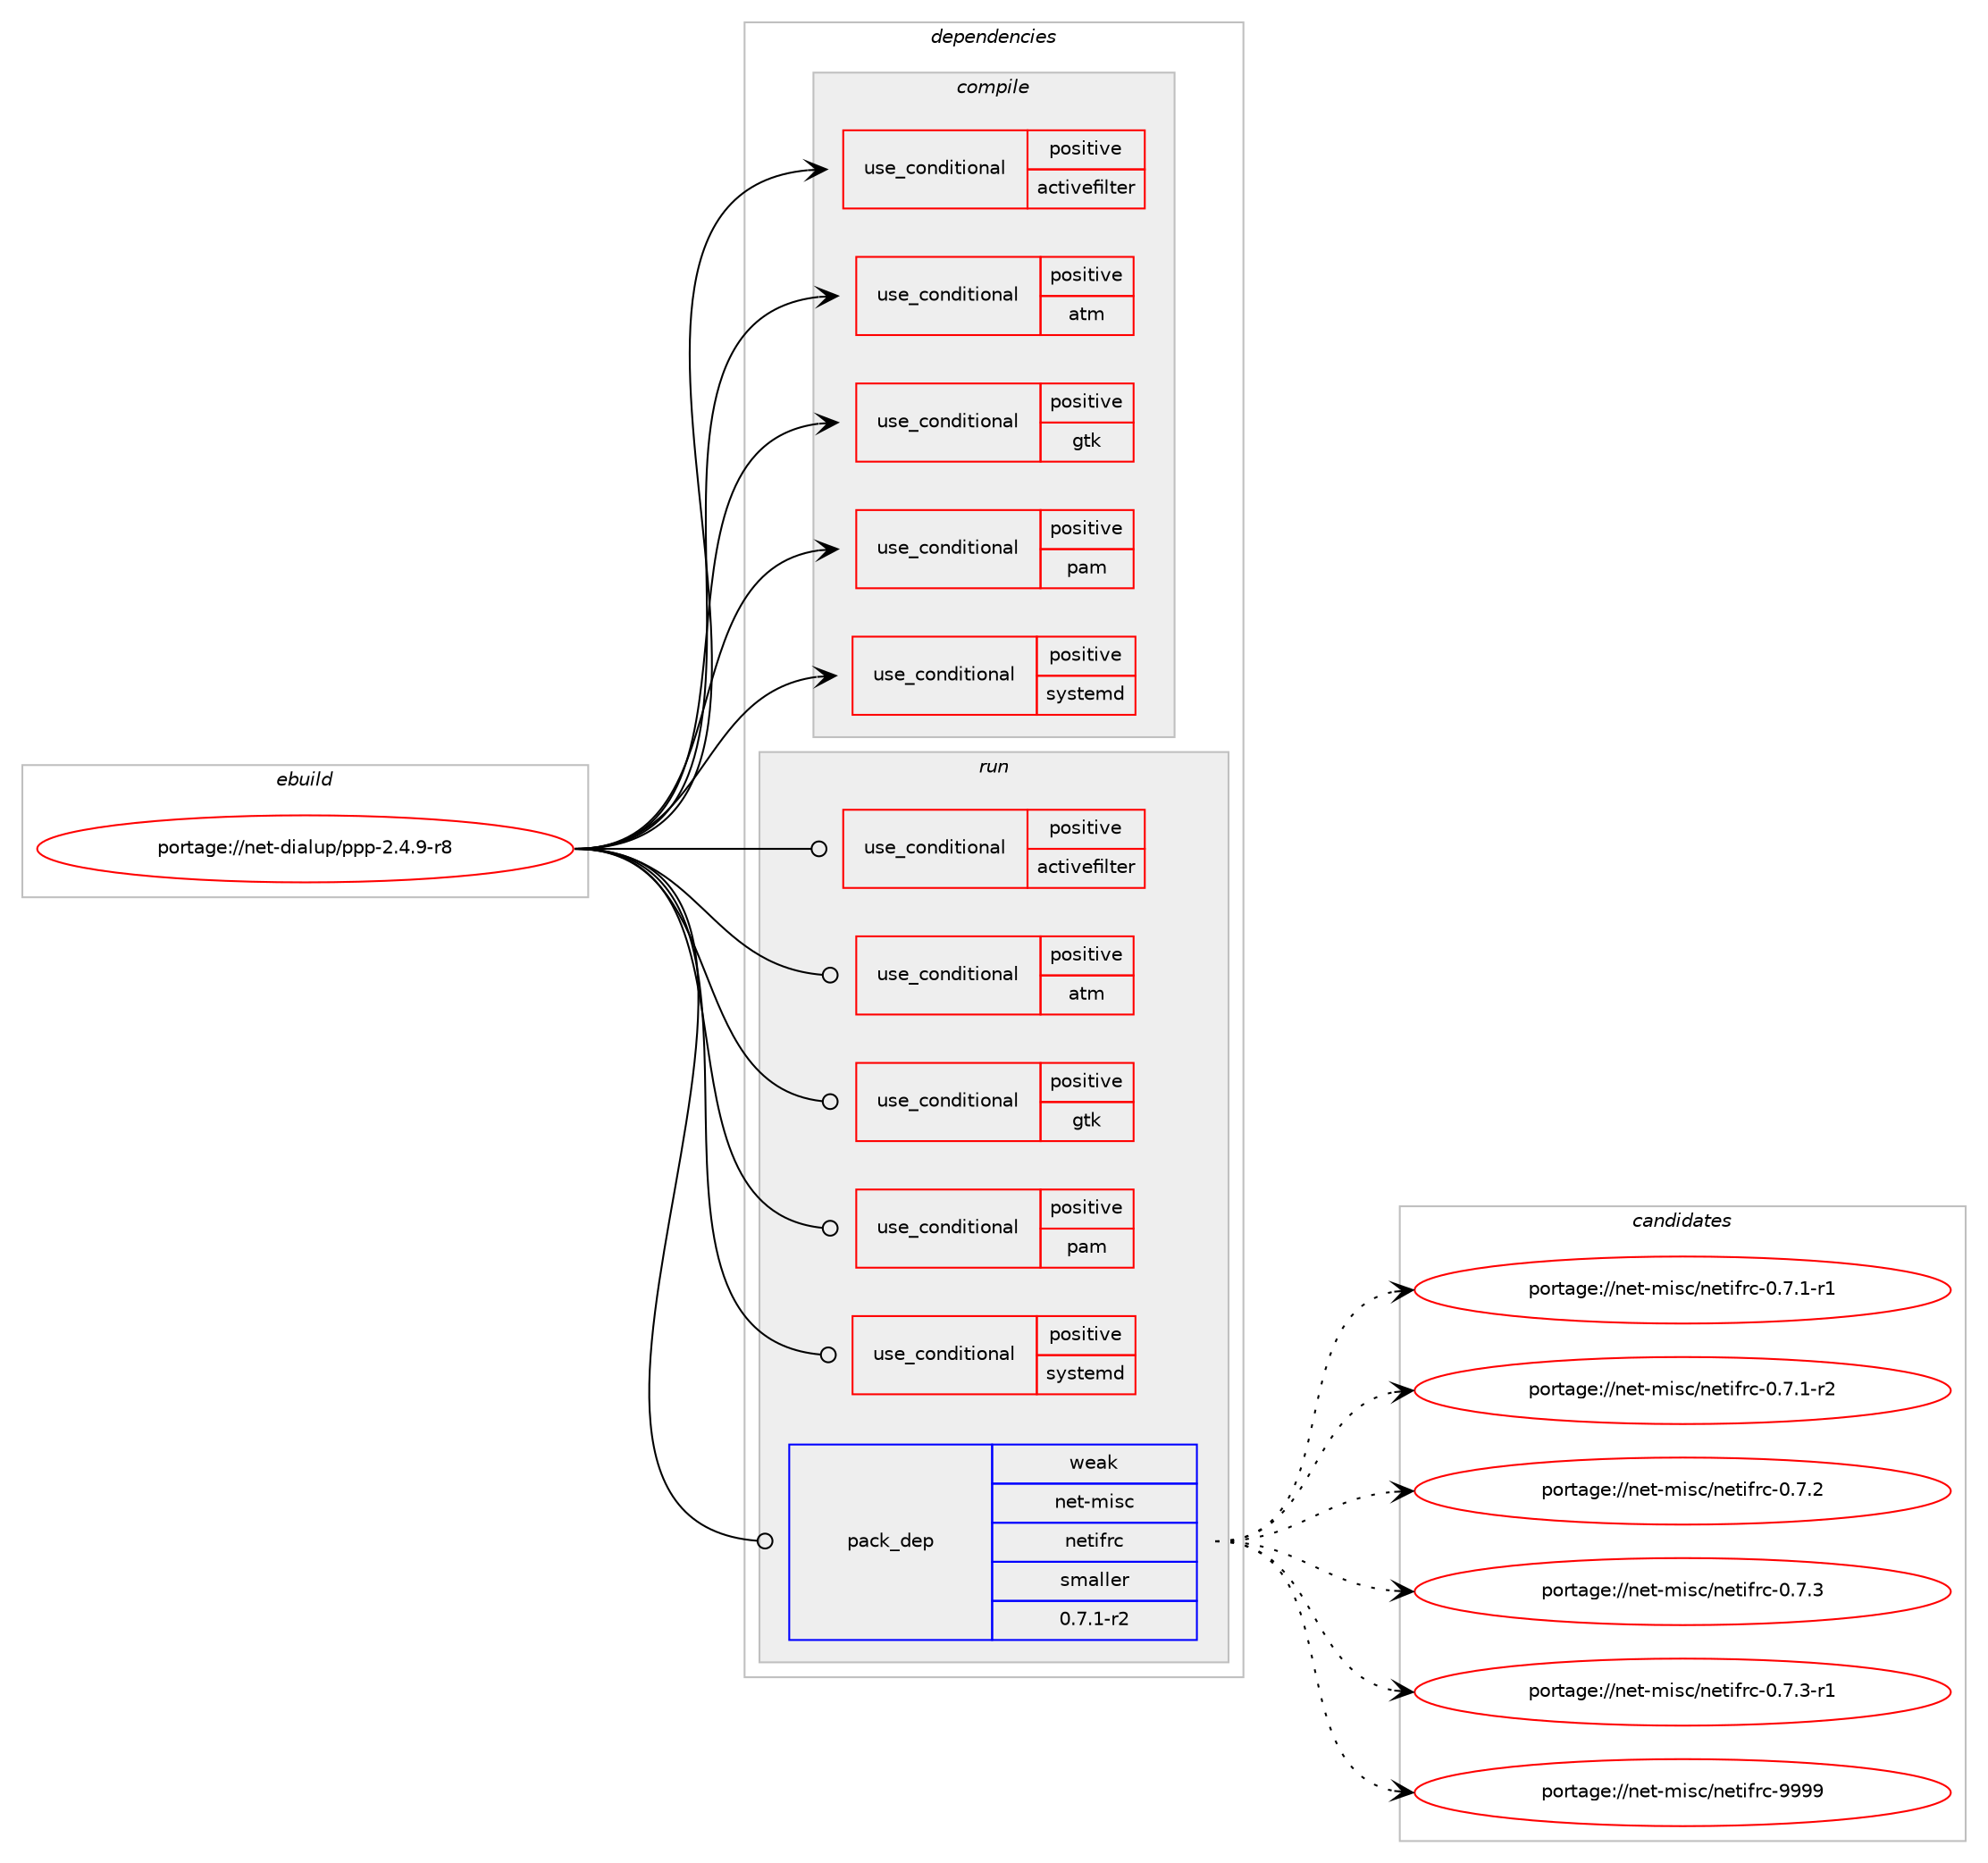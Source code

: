 digraph prolog {

# *************
# Graph options
# *************

newrank=true;
concentrate=true;
compound=true;
graph [rankdir=LR,fontname=Helvetica,fontsize=10,ranksep=1.5];#, ranksep=2.5, nodesep=0.2];
edge  [arrowhead=vee];
node  [fontname=Helvetica,fontsize=10];

# **********
# The ebuild
# **********

subgraph cluster_leftcol {
color=gray;
label=<<i>ebuild</i>>;
id [label="portage://net-dialup/ppp-2.4.9-r8", color=red, width=4, href="../net-dialup/ppp-2.4.9-r8.svg"];
}

# ****************
# The dependencies
# ****************

subgraph cluster_midcol {
color=gray;
label=<<i>dependencies</i>>;
subgraph cluster_compile {
fillcolor="#eeeeee";
style=filled;
label=<<i>compile</i>>;
subgraph cond539 {
dependency625 [label=<<TABLE BORDER="0" CELLBORDER="1" CELLSPACING="0" CELLPADDING="4"><TR><TD ROWSPAN="3" CELLPADDING="10">use_conditional</TD></TR><TR><TD>positive</TD></TR><TR><TD>activefilter</TD></TR></TABLE>>, shape=none, color=red];
# *** BEGIN UNKNOWN DEPENDENCY TYPE (TODO) ***
# dependency625 -> package_dependency(portage://net-dialup/ppp-2.4.9-r8,install,no,net-libs,libpcap,none,[,,],[],[])
# *** END UNKNOWN DEPENDENCY TYPE (TODO) ***

}
id:e -> dependency625:w [weight=20,style="solid",arrowhead="vee"];
subgraph cond540 {
dependency626 [label=<<TABLE BORDER="0" CELLBORDER="1" CELLSPACING="0" CELLPADDING="4"><TR><TD ROWSPAN="3" CELLPADDING="10">use_conditional</TD></TR><TR><TD>positive</TD></TR><TR><TD>atm</TD></TR></TABLE>>, shape=none, color=red];
# *** BEGIN UNKNOWN DEPENDENCY TYPE (TODO) ***
# dependency626 -> package_dependency(portage://net-dialup/ppp-2.4.9-r8,install,no,net-dialup,linux-atm,none,[,,],[],[])
# *** END UNKNOWN DEPENDENCY TYPE (TODO) ***

}
id:e -> dependency626:w [weight=20,style="solid",arrowhead="vee"];
subgraph cond541 {
dependency627 [label=<<TABLE BORDER="0" CELLBORDER="1" CELLSPACING="0" CELLPADDING="4"><TR><TD ROWSPAN="3" CELLPADDING="10">use_conditional</TD></TR><TR><TD>positive</TD></TR><TR><TD>gtk</TD></TR></TABLE>>, shape=none, color=red];
# *** BEGIN UNKNOWN DEPENDENCY TYPE (TODO) ***
# dependency627 -> package_dependency(portage://net-dialup/ppp-2.4.9-r8,install,no,x11-libs,gtk+,none,[,,],[slot(2)],[])
# *** END UNKNOWN DEPENDENCY TYPE (TODO) ***

}
id:e -> dependency627:w [weight=20,style="solid",arrowhead="vee"];
subgraph cond542 {
dependency628 [label=<<TABLE BORDER="0" CELLBORDER="1" CELLSPACING="0" CELLPADDING="4"><TR><TD ROWSPAN="3" CELLPADDING="10">use_conditional</TD></TR><TR><TD>positive</TD></TR><TR><TD>pam</TD></TR></TABLE>>, shape=none, color=red];
# *** BEGIN UNKNOWN DEPENDENCY TYPE (TODO) ***
# dependency628 -> package_dependency(portage://net-dialup/ppp-2.4.9-r8,install,no,sys-libs,pam,none,[,,],[],[])
# *** END UNKNOWN DEPENDENCY TYPE (TODO) ***

}
id:e -> dependency628:w [weight=20,style="solid",arrowhead="vee"];
subgraph cond543 {
dependency629 [label=<<TABLE BORDER="0" CELLBORDER="1" CELLSPACING="0" CELLPADDING="4"><TR><TD ROWSPAN="3" CELLPADDING="10">use_conditional</TD></TR><TR><TD>positive</TD></TR><TR><TD>systemd</TD></TR></TABLE>>, shape=none, color=red];
# *** BEGIN UNKNOWN DEPENDENCY TYPE (TODO) ***
# dependency629 -> package_dependency(portage://net-dialup/ppp-2.4.9-r8,install,no,sys-apps,systemd,none,[,,],[],[])
# *** END UNKNOWN DEPENDENCY TYPE (TODO) ***

}
id:e -> dependency629:w [weight=20,style="solid",arrowhead="vee"];
# *** BEGIN UNKNOWN DEPENDENCY TYPE (TODO) ***
# id -> package_dependency(portage://net-dialup/ppp-2.4.9-r8,install,no,dev-libs,openssl,none,[,,],[slot(0),equal],[])
# *** END UNKNOWN DEPENDENCY TYPE (TODO) ***

# *** BEGIN UNKNOWN DEPENDENCY TYPE (TODO) ***
# id -> package_dependency(portage://net-dialup/ppp-2.4.9-r8,install,no,virtual,libcrypt,none,[,,],any_same_slot,[])
# *** END UNKNOWN DEPENDENCY TYPE (TODO) ***

}
subgraph cluster_compileandrun {
fillcolor="#eeeeee";
style=filled;
label=<<i>compile and run</i>>;
}
subgraph cluster_run {
fillcolor="#eeeeee";
style=filled;
label=<<i>run</i>>;
subgraph cond544 {
dependency630 [label=<<TABLE BORDER="0" CELLBORDER="1" CELLSPACING="0" CELLPADDING="4"><TR><TD ROWSPAN="3" CELLPADDING="10">use_conditional</TD></TR><TR><TD>positive</TD></TR><TR><TD>activefilter</TD></TR></TABLE>>, shape=none, color=red];
# *** BEGIN UNKNOWN DEPENDENCY TYPE (TODO) ***
# dependency630 -> package_dependency(portage://net-dialup/ppp-2.4.9-r8,run,no,net-libs,libpcap,none,[,,],[],[])
# *** END UNKNOWN DEPENDENCY TYPE (TODO) ***

}
id:e -> dependency630:w [weight=20,style="solid",arrowhead="odot"];
subgraph cond545 {
dependency631 [label=<<TABLE BORDER="0" CELLBORDER="1" CELLSPACING="0" CELLPADDING="4"><TR><TD ROWSPAN="3" CELLPADDING="10">use_conditional</TD></TR><TR><TD>positive</TD></TR><TR><TD>atm</TD></TR></TABLE>>, shape=none, color=red];
# *** BEGIN UNKNOWN DEPENDENCY TYPE (TODO) ***
# dependency631 -> package_dependency(portage://net-dialup/ppp-2.4.9-r8,run,no,net-dialup,linux-atm,none,[,,],[],[])
# *** END UNKNOWN DEPENDENCY TYPE (TODO) ***

}
id:e -> dependency631:w [weight=20,style="solid",arrowhead="odot"];
subgraph cond546 {
dependency632 [label=<<TABLE BORDER="0" CELLBORDER="1" CELLSPACING="0" CELLPADDING="4"><TR><TD ROWSPAN="3" CELLPADDING="10">use_conditional</TD></TR><TR><TD>positive</TD></TR><TR><TD>gtk</TD></TR></TABLE>>, shape=none, color=red];
# *** BEGIN UNKNOWN DEPENDENCY TYPE (TODO) ***
# dependency632 -> package_dependency(portage://net-dialup/ppp-2.4.9-r8,run,no,x11-libs,gtk+,none,[,,],[slot(2)],[])
# *** END UNKNOWN DEPENDENCY TYPE (TODO) ***

}
id:e -> dependency632:w [weight=20,style="solid",arrowhead="odot"];
subgraph cond547 {
dependency633 [label=<<TABLE BORDER="0" CELLBORDER="1" CELLSPACING="0" CELLPADDING="4"><TR><TD ROWSPAN="3" CELLPADDING="10">use_conditional</TD></TR><TR><TD>positive</TD></TR><TR><TD>pam</TD></TR></TABLE>>, shape=none, color=red];
# *** BEGIN UNKNOWN DEPENDENCY TYPE (TODO) ***
# dependency633 -> package_dependency(portage://net-dialup/ppp-2.4.9-r8,run,no,sys-libs,pam,none,[,,],[],[])
# *** END UNKNOWN DEPENDENCY TYPE (TODO) ***

}
id:e -> dependency633:w [weight=20,style="solid",arrowhead="odot"];
subgraph cond548 {
dependency634 [label=<<TABLE BORDER="0" CELLBORDER="1" CELLSPACING="0" CELLPADDING="4"><TR><TD ROWSPAN="3" CELLPADDING="10">use_conditional</TD></TR><TR><TD>positive</TD></TR><TR><TD>systemd</TD></TR></TABLE>>, shape=none, color=red];
# *** BEGIN UNKNOWN DEPENDENCY TYPE (TODO) ***
# dependency634 -> package_dependency(portage://net-dialup/ppp-2.4.9-r8,run,no,sys-apps,systemd,none,[,,],[],[])
# *** END UNKNOWN DEPENDENCY TYPE (TODO) ***

}
id:e -> dependency634:w [weight=20,style="solid",arrowhead="odot"];
# *** BEGIN UNKNOWN DEPENDENCY TYPE (TODO) ***
# id -> package_dependency(portage://net-dialup/ppp-2.4.9-r8,run,no,dev-libs,openssl,none,[,,],[slot(0),equal],[])
# *** END UNKNOWN DEPENDENCY TYPE (TODO) ***

# *** BEGIN UNKNOWN DEPENDENCY TYPE (TODO) ***
# id -> package_dependency(portage://net-dialup/ppp-2.4.9-r8,run,no,virtual,libcrypt,none,[,,],any_same_slot,[])
# *** END UNKNOWN DEPENDENCY TYPE (TODO) ***

subgraph pack84 {
dependency635 [label=<<TABLE BORDER="0" CELLBORDER="1" CELLSPACING="0" CELLPADDING="4" WIDTH="220"><TR><TD ROWSPAN="6" CELLPADDING="30">pack_dep</TD></TR><TR><TD WIDTH="110">weak</TD></TR><TR><TD>net-misc</TD></TR><TR><TD>netifrc</TD></TR><TR><TD>smaller</TD></TR><TR><TD>0.7.1-r2</TD></TR></TABLE>>, shape=none, color=blue];
}
id:e -> dependency635:w [weight=20,style="solid",arrowhead="odot"];
}
}

# **************
# The candidates
# **************

subgraph cluster_choices {
rank=same;
color=gray;
label=<<i>candidates</i>>;

subgraph choice84 {
color=black;
nodesep=1;
choice110101116451091051159947110101116105102114994548465546494511449 [label="portage://net-misc/netifrc-0.7.1-r1", color=red, width=4,href="../net-misc/netifrc-0.7.1-r1.svg"];
choice110101116451091051159947110101116105102114994548465546494511450 [label="portage://net-misc/netifrc-0.7.1-r2", color=red, width=4,href="../net-misc/netifrc-0.7.1-r2.svg"];
choice11010111645109105115994711010111610510211499454846554650 [label="portage://net-misc/netifrc-0.7.2", color=red, width=4,href="../net-misc/netifrc-0.7.2.svg"];
choice11010111645109105115994711010111610510211499454846554651 [label="portage://net-misc/netifrc-0.7.3", color=red, width=4,href="../net-misc/netifrc-0.7.3.svg"];
choice110101116451091051159947110101116105102114994548465546514511449 [label="portage://net-misc/netifrc-0.7.3-r1", color=red, width=4,href="../net-misc/netifrc-0.7.3-r1.svg"];
choice110101116451091051159947110101116105102114994557575757 [label="portage://net-misc/netifrc-9999", color=red, width=4,href="../net-misc/netifrc-9999.svg"];
dependency635:e -> choice110101116451091051159947110101116105102114994548465546494511449:w [style=dotted,weight="100"];
dependency635:e -> choice110101116451091051159947110101116105102114994548465546494511450:w [style=dotted,weight="100"];
dependency635:e -> choice11010111645109105115994711010111610510211499454846554650:w [style=dotted,weight="100"];
dependency635:e -> choice11010111645109105115994711010111610510211499454846554651:w [style=dotted,weight="100"];
dependency635:e -> choice110101116451091051159947110101116105102114994548465546514511449:w [style=dotted,weight="100"];
dependency635:e -> choice110101116451091051159947110101116105102114994557575757:w [style=dotted,weight="100"];
}
}

}
